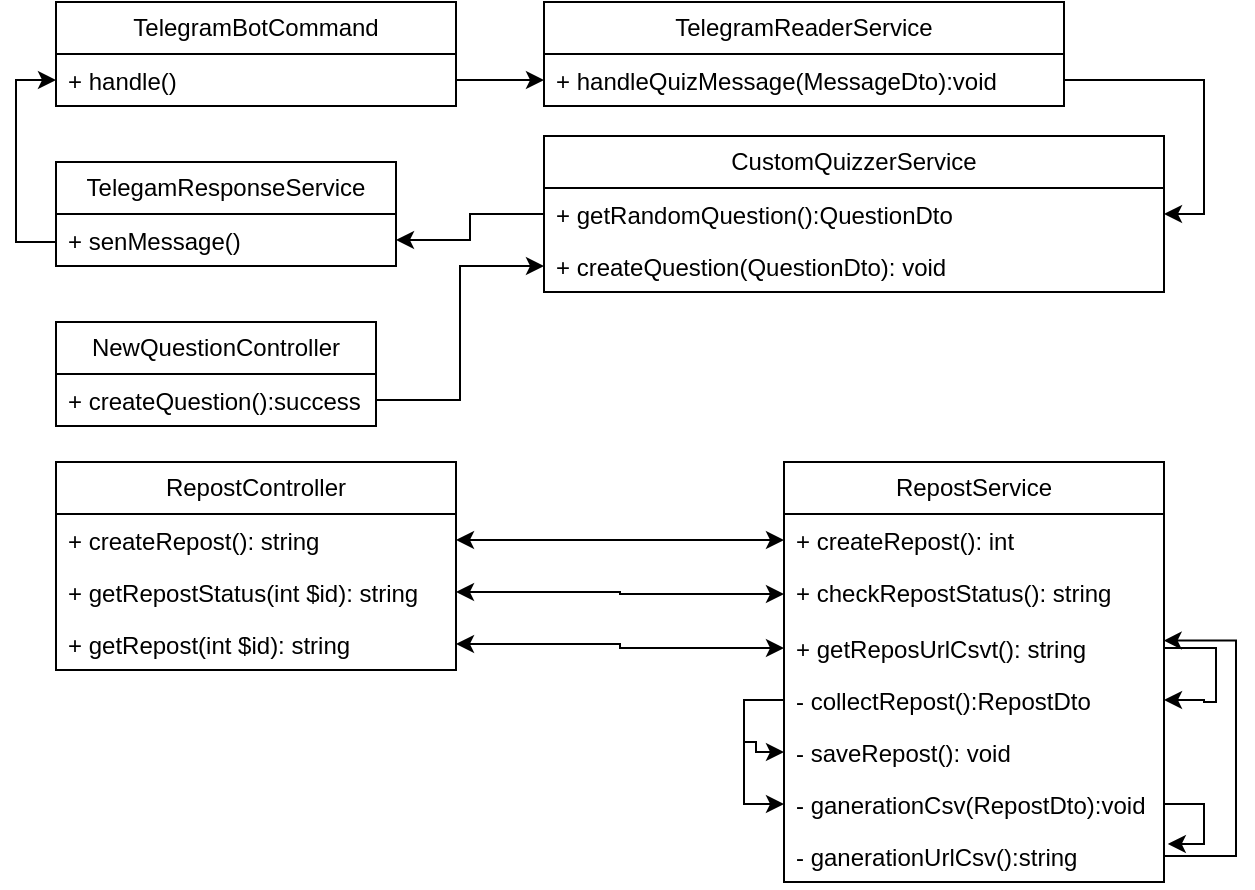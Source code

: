 <mxfile version="21.2.3" type="device">
  <diagram name="Страница 1" id="Is55MMqv-kkfbts_KbPT">
    <mxGraphModel dx="1077" dy="532" grid="1" gridSize="10" guides="1" tooltips="1" connect="1" arrows="1" fold="1" page="1" pageScale="1" pageWidth="827" pageHeight="1169" math="0" shadow="0">
      <root>
        <mxCell id="0" />
        <mxCell id="1" parent="0" />
        <mxCell id="LA1AgxfcISP6RvlQVwDW-1" value="NewQuestionController" style="swimlane;fontStyle=0;childLayout=stackLayout;horizontal=1;startSize=26;fillColor=none;horizontalStack=0;resizeParent=1;resizeParentMax=0;resizeLast=0;collapsible=1;marginBottom=0;whiteSpace=wrap;html=1;" vertex="1" parent="1">
          <mxGeometry x="40" y="180" width="160" height="52" as="geometry" />
        </mxCell>
        <mxCell id="LA1AgxfcISP6RvlQVwDW-2" value="+ createQuestion():success" style="text;strokeColor=none;fillColor=none;align=left;verticalAlign=top;spacingLeft=4;spacingRight=4;overflow=hidden;rotatable=0;points=[[0,0.5],[1,0.5]];portConstraint=eastwest;whiteSpace=wrap;html=1;" vertex="1" parent="LA1AgxfcISP6RvlQVwDW-1">
          <mxGeometry y="26" width="160" height="26" as="geometry" />
        </mxCell>
        <mxCell id="LA1AgxfcISP6RvlQVwDW-5" value="RepostController" style="swimlane;fontStyle=0;childLayout=stackLayout;horizontal=1;startSize=26;fillColor=none;horizontalStack=0;resizeParent=1;resizeParentMax=0;resizeLast=0;collapsible=1;marginBottom=0;whiteSpace=wrap;html=1;" vertex="1" parent="1">
          <mxGeometry x="40" y="250" width="200" height="104" as="geometry" />
        </mxCell>
        <mxCell id="LA1AgxfcISP6RvlQVwDW-6" value="+ createRepost(): string" style="text;strokeColor=none;fillColor=none;align=left;verticalAlign=top;spacingLeft=4;spacingRight=4;overflow=hidden;rotatable=0;points=[[0,0.5],[1,0.5]];portConstraint=eastwest;whiteSpace=wrap;html=1;" vertex="1" parent="LA1AgxfcISP6RvlQVwDW-5">
          <mxGeometry y="26" width="200" height="26" as="geometry" />
        </mxCell>
        <mxCell id="LA1AgxfcISP6RvlQVwDW-7" value="+ getRepostStatus(int $id): string" style="text;strokeColor=none;fillColor=none;align=left;verticalAlign=top;spacingLeft=4;spacingRight=4;overflow=hidden;rotatable=0;points=[[0,0.5],[1,0.5]];portConstraint=eastwest;whiteSpace=wrap;html=1;" vertex="1" parent="LA1AgxfcISP6RvlQVwDW-5">
          <mxGeometry y="52" width="200" height="26" as="geometry" />
        </mxCell>
        <mxCell id="LA1AgxfcISP6RvlQVwDW-8" value="+ getRepost(int $id): string" style="text;strokeColor=none;fillColor=none;align=left;verticalAlign=top;spacingLeft=4;spacingRight=4;overflow=hidden;rotatable=0;points=[[0,0.5],[1,0.5]];portConstraint=eastwest;whiteSpace=wrap;html=1;" vertex="1" parent="LA1AgxfcISP6RvlQVwDW-5">
          <mxGeometry y="78" width="200" height="26" as="geometry" />
        </mxCell>
        <mxCell id="LA1AgxfcISP6RvlQVwDW-9" value="TelegramBotCommand" style="swimlane;fontStyle=0;childLayout=stackLayout;horizontal=1;startSize=26;fillColor=none;horizontalStack=0;resizeParent=1;resizeParentMax=0;resizeLast=0;collapsible=1;marginBottom=0;whiteSpace=wrap;html=1;" vertex="1" parent="1">
          <mxGeometry x="40" y="20" width="200" height="52" as="geometry" />
        </mxCell>
        <mxCell id="LA1AgxfcISP6RvlQVwDW-10" value="+ handle()" style="text;strokeColor=none;fillColor=none;align=left;verticalAlign=top;spacingLeft=4;spacingRight=4;overflow=hidden;rotatable=0;points=[[0,0.5],[1,0.5]];portConstraint=eastwest;whiteSpace=wrap;html=1;" vertex="1" parent="LA1AgxfcISP6RvlQVwDW-9">
          <mxGeometry y="26" width="200" height="26" as="geometry" />
        </mxCell>
        <mxCell id="LA1AgxfcISP6RvlQVwDW-13" value="TelegramReaderService" style="swimlane;fontStyle=0;childLayout=stackLayout;horizontal=1;startSize=26;fillColor=none;horizontalStack=0;resizeParent=1;resizeParentMax=0;resizeLast=0;collapsible=1;marginBottom=0;whiteSpace=wrap;html=1;" vertex="1" parent="1">
          <mxGeometry x="284" y="20" width="260" height="52" as="geometry" />
        </mxCell>
        <mxCell id="LA1AgxfcISP6RvlQVwDW-14" value="+ handleQuizMessage(MessageDto):void" style="text;strokeColor=none;fillColor=none;align=left;verticalAlign=top;spacingLeft=4;spacingRight=4;overflow=hidden;rotatable=0;points=[[0,0.5],[1,0.5]];portConstraint=eastwest;whiteSpace=wrap;html=1;" vertex="1" parent="LA1AgxfcISP6RvlQVwDW-13">
          <mxGeometry y="26" width="260" height="26" as="geometry" />
        </mxCell>
        <mxCell id="LA1AgxfcISP6RvlQVwDW-57" style="edgeStyle=orthogonalEdgeStyle;rounded=0;orthogonalLoop=1;jettySize=auto;html=1;entryX=0;entryY=0.5;entryDx=0;entryDy=0;" edge="1" parent="1" source="LA1AgxfcISP6RvlQVwDW-19" target="LA1AgxfcISP6RvlQVwDW-10">
          <mxGeometry relative="1" as="geometry">
            <Array as="points">
              <mxPoint x="20" y="140" />
              <mxPoint x="20" y="59" />
            </Array>
          </mxGeometry>
        </mxCell>
        <mxCell id="LA1AgxfcISP6RvlQVwDW-19" value="TelegamResponseService" style="swimlane;fontStyle=0;childLayout=stackLayout;horizontal=1;startSize=26;fillColor=none;horizontalStack=0;resizeParent=1;resizeParentMax=0;resizeLast=0;collapsible=1;marginBottom=0;whiteSpace=wrap;html=1;" vertex="1" parent="1">
          <mxGeometry x="40" y="100" width="170" height="52" as="geometry" />
        </mxCell>
        <mxCell id="LA1AgxfcISP6RvlQVwDW-20" value="+ senMessage()" style="text;strokeColor=none;fillColor=none;align=left;verticalAlign=top;spacingLeft=4;spacingRight=4;overflow=hidden;rotatable=0;points=[[0,0.5],[1,0.5]];portConstraint=eastwest;whiteSpace=wrap;html=1;" vertex="1" parent="LA1AgxfcISP6RvlQVwDW-19">
          <mxGeometry y="26" width="170" height="26" as="geometry" />
        </mxCell>
        <mxCell id="LA1AgxfcISP6RvlQVwDW-25" value="CustomQuizzerService" style="swimlane;fontStyle=0;childLayout=stackLayout;horizontal=1;startSize=26;fillColor=none;horizontalStack=0;resizeParent=1;resizeParentMax=0;resizeLast=0;collapsible=1;marginBottom=0;whiteSpace=wrap;html=1;" vertex="1" parent="1">
          <mxGeometry x="284" y="87" width="310" height="78" as="geometry" />
        </mxCell>
        <mxCell id="LA1AgxfcISP6RvlQVwDW-27" value="+ getRandomQuestion():QuestionDto" style="text;strokeColor=none;fillColor=none;align=left;verticalAlign=top;spacingLeft=4;spacingRight=4;overflow=hidden;rotatable=0;points=[[0,0.5],[1,0.5]];portConstraint=eastwest;whiteSpace=wrap;html=1;" vertex="1" parent="LA1AgxfcISP6RvlQVwDW-25">
          <mxGeometry y="26" width="310" height="26" as="geometry" />
        </mxCell>
        <mxCell id="LA1AgxfcISP6RvlQVwDW-26" value="+ createQuestion(QuestionDto): void" style="text;strokeColor=none;fillColor=none;align=left;verticalAlign=top;spacingLeft=4;spacingRight=4;overflow=hidden;rotatable=0;points=[[0,0.5],[1,0.5]];portConstraint=eastwest;whiteSpace=wrap;html=1;" vertex="1" parent="LA1AgxfcISP6RvlQVwDW-25">
          <mxGeometry y="52" width="310" height="26" as="geometry" />
        </mxCell>
        <mxCell id="LA1AgxfcISP6RvlQVwDW-33" value="RepostService" style="swimlane;fontStyle=0;childLayout=stackLayout;horizontal=1;startSize=26;fillColor=none;horizontalStack=0;resizeParent=1;resizeParentMax=0;resizeLast=0;collapsible=1;marginBottom=0;whiteSpace=wrap;html=1;" vertex="1" parent="1">
          <mxGeometry x="404" y="250" width="190" height="210" as="geometry" />
        </mxCell>
        <mxCell id="LA1AgxfcISP6RvlQVwDW-34" value="+ createRepost(): int" style="text;strokeColor=none;fillColor=none;align=left;verticalAlign=top;spacingLeft=4;spacingRight=4;overflow=hidden;rotatable=0;points=[[0,0.5],[1,0.5]];portConstraint=eastwest;whiteSpace=wrap;html=1;" vertex="1" parent="LA1AgxfcISP6RvlQVwDW-33">
          <mxGeometry y="26" width="190" height="26" as="geometry" />
        </mxCell>
        <mxCell id="LA1AgxfcISP6RvlQVwDW-35" value="+ checkRepostStatus(): string" style="text;strokeColor=none;fillColor=none;align=left;verticalAlign=top;spacingLeft=4;spacingRight=4;overflow=hidden;rotatable=0;points=[[0,0.5],[1,0.5]];portConstraint=eastwest;whiteSpace=wrap;html=1;" vertex="1" parent="LA1AgxfcISP6RvlQVwDW-33">
          <mxGeometry y="52" width="190" height="28" as="geometry" />
        </mxCell>
        <mxCell id="LA1AgxfcISP6RvlQVwDW-64" style="edgeStyle=orthogonalEdgeStyle;rounded=0;orthogonalLoop=1;jettySize=auto;html=1;" edge="1" parent="LA1AgxfcISP6RvlQVwDW-33" source="LA1AgxfcISP6RvlQVwDW-36" target="LA1AgxfcISP6RvlQVwDW-38">
          <mxGeometry relative="1" as="geometry">
            <Array as="points">
              <mxPoint x="216" y="93" />
              <mxPoint x="216" y="120" />
              <mxPoint x="210" y="120" />
              <mxPoint x="210" y="119" />
            </Array>
          </mxGeometry>
        </mxCell>
        <mxCell id="LA1AgxfcISP6RvlQVwDW-36" value="+ getReposUrlCsvt(): string" style="text;strokeColor=none;fillColor=none;align=left;verticalAlign=top;spacingLeft=4;spacingRight=4;overflow=hidden;rotatable=0;points=[[0,0.5],[1,0.5]];portConstraint=eastwest;whiteSpace=wrap;html=1;" vertex="1" parent="LA1AgxfcISP6RvlQVwDW-33">
          <mxGeometry y="80" width="190" height="26" as="geometry" />
        </mxCell>
        <mxCell id="LA1AgxfcISP6RvlQVwDW-65" style="edgeStyle=orthogonalEdgeStyle;rounded=0;orthogonalLoop=1;jettySize=auto;html=1;" edge="1" parent="LA1AgxfcISP6RvlQVwDW-33" source="LA1AgxfcISP6RvlQVwDW-38" target="LA1AgxfcISP6RvlQVwDW-39">
          <mxGeometry relative="1" as="geometry">
            <Array as="points">
              <mxPoint x="-20" y="119" />
              <mxPoint x="-20" y="140" />
              <mxPoint x="-14" y="140" />
              <mxPoint x="-14" y="145" />
            </Array>
          </mxGeometry>
        </mxCell>
        <mxCell id="LA1AgxfcISP6RvlQVwDW-66" style="edgeStyle=orthogonalEdgeStyle;rounded=0;orthogonalLoop=1;jettySize=auto;html=1;entryX=0;entryY=0.5;entryDx=0;entryDy=0;" edge="1" parent="LA1AgxfcISP6RvlQVwDW-33" source="LA1AgxfcISP6RvlQVwDW-38" target="LA1AgxfcISP6RvlQVwDW-41">
          <mxGeometry relative="1" as="geometry" />
        </mxCell>
        <mxCell id="LA1AgxfcISP6RvlQVwDW-38" value="- collectRepost():RepostDto" style="text;strokeColor=none;fillColor=none;align=left;verticalAlign=top;spacingLeft=4;spacingRight=4;overflow=hidden;rotatable=0;points=[[0,0.5],[1,0.5]];portConstraint=eastwest;whiteSpace=wrap;html=1;" vertex="1" parent="LA1AgxfcISP6RvlQVwDW-33">
          <mxGeometry y="106" width="190" height="26" as="geometry" />
        </mxCell>
        <mxCell id="LA1AgxfcISP6RvlQVwDW-39" value="- saveRepost(): void" style="text;strokeColor=none;fillColor=none;align=left;verticalAlign=top;spacingLeft=4;spacingRight=4;overflow=hidden;rotatable=0;points=[[0,0.5],[1,0.5]];portConstraint=eastwest;whiteSpace=wrap;html=1;" vertex="1" parent="LA1AgxfcISP6RvlQVwDW-33">
          <mxGeometry y="132" width="190" height="26" as="geometry" />
        </mxCell>
        <mxCell id="LA1AgxfcISP6RvlQVwDW-68" style="edgeStyle=orthogonalEdgeStyle;rounded=0;orthogonalLoop=1;jettySize=auto;html=1;entryX=1.01;entryY=0.268;entryDx=0;entryDy=0;entryPerimeter=0;" edge="1" parent="LA1AgxfcISP6RvlQVwDW-33" source="LA1AgxfcISP6RvlQVwDW-41" target="LA1AgxfcISP6RvlQVwDW-40">
          <mxGeometry relative="1" as="geometry">
            <Array as="points">
              <mxPoint x="210" y="171" />
              <mxPoint x="210" y="191" />
            </Array>
          </mxGeometry>
        </mxCell>
        <mxCell id="LA1AgxfcISP6RvlQVwDW-41" value="- ganerationCsv(RepostDto):void" style="text;strokeColor=none;fillColor=none;align=left;verticalAlign=top;spacingLeft=4;spacingRight=4;overflow=hidden;rotatable=0;points=[[0,0.5],[1,0.5]];portConstraint=eastwest;whiteSpace=wrap;html=1;" vertex="1" parent="LA1AgxfcISP6RvlQVwDW-33">
          <mxGeometry y="158" width="190" height="26" as="geometry" />
        </mxCell>
        <mxCell id="LA1AgxfcISP6RvlQVwDW-71" style="edgeStyle=orthogonalEdgeStyle;rounded=0;orthogonalLoop=1;jettySize=auto;html=1;entryX=0.999;entryY=0.357;entryDx=0;entryDy=0;entryPerimeter=0;" edge="1" parent="LA1AgxfcISP6RvlQVwDW-33" source="LA1AgxfcISP6RvlQVwDW-40" target="LA1AgxfcISP6RvlQVwDW-36">
          <mxGeometry relative="1" as="geometry">
            <Array as="points">
              <mxPoint x="226" y="197" />
              <mxPoint x="226" y="89" />
            </Array>
          </mxGeometry>
        </mxCell>
        <mxCell id="LA1AgxfcISP6RvlQVwDW-40" value="- ganerationUrlCsv():string" style="text;strokeColor=none;fillColor=none;align=left;verticalAlign=top;spacingLeft=4;spacingRight=4;overflow=hidden;rotatable=0;points=[[0,0.5],[1,0.5]];portConstraint=eastwest;whiteSpace=wrap;html=1;" vertex="1" parent="LA1AgxfcISP6RvlQVwDW-33">
          <mxGeometry y="184" width="190" height="26" as="geometry" />
        </mxCell>
        <mxCell id="LA1AgxfcISP6RvlQVwDW-43" style="edgeStyle=orthogonalEdgeStyle;rounded=0;orthogonalLoop=1;jettySize=auto;html=1;entryX=0;entryY=0.5;entryDx=0;entryDy=0;jumpStyle=arc;" edge="1" parent="1" source="LA1AgxfcISP6RvlQVwDW-2" target="LA1AgxfcISP6RvlQVwDW-26">
          <mxGeometry relative="1" as="geometry" />
        </mxCell>
        <mxCell id="LA1AgxfcISP6RvlQVwDW-45" style="edgeStyle=orthogonalEdgeStyle;rounded=0;orthogonalLoop=1;jettySize=auto;html=1;entryX=0;entryY=0.5;entryDx=0;entryDy=0;" edge="1" parent="1" source="LA1AgxfcISP6RvlQVwDW-10" target="LA1AgxfcISP6RvlQVwDW-14">
          <mxGeometry relative="1" as="geometry" />
        </mxCell>
        <mxCell id="LA1AgxfcISP6RvlQVwDW-58" style="edgeStyle=orthogonalEdgeStyle;rounded=0;orthogonalLoop=1;jettySize=auto;html=1;entryX=1;entryY=0.5;entryDx=0;entryDy=0;" edge="1" parent="1" source="LA1AgxfcISP6RvlQVwDW-14" target="LA1AgxfcISP6RvlQVwDW-27">
          <mxGeometry relative="1" as="geometry" />
        </mxCell>
        <mxCell id="LA1AgxfcISP6RvlQVwDW-59" style="edgeStyle=orthogonalEdgeStyle;rounded=0;orthogonalLoop=1;jettySize=auto;html=1;entryX=1;entryY=0.5;entryDx=0;entryDy=0;" edge="1" parent="1" source="LA1AgxfcISP6RvlQVwDW-27" target="LA1AgxfcISP6RvlQVwDW-20">
          <mxGeometry relative="1" as="geometry" />
        </mxCell>
        <mxCell id="LA1AgxfcISP6RvlQVwDW-60" style="edgeStyle=orthogonalEdgeStyle;rounded=0;orthogonalLoop=1;jettySize=auto;html=1;entryX=0;entryY=0.5;entryDx=0;entryDy=0;jumpStyle=arc;startArrow=classic;startFill=1;" edge="1" parent="1" source="LA1AgxfcISP6RvlQVwDW-6" target="LA1AgxfcISP6RvlQVwDW-34">
          <mxGeometry relative="1" as="geometry" />
        </mxCell>
        <mxCell id="LA1AgxfcISP6RvlQVwDW-62" style="edgeStyle=orthogonalEdgeStyle;rounded=0;orthogonalLoop=1;jettySize=auto;html=1;startArrow=classic;startFill=1;" edge="1" parent="1" source="LA1AgxfcISP6RvlQVwDW-8" target="LA1AgxfcISP6RvlQVwDW-36">
          <mxGeometry relative="1" as="geometry">
            <mxPoint x="400" y="341" as="targetPoint" />
          </mxGeometry>
        </mxCell>
        <mxCell id="LA1AgxfcISP6RvlQVwDW-63" style="edgeStyle=orthogonalEdgeStyle;rounded=0;orthogonalLoop=1;jettySize=auto;html=1;startArrow=classic;startFill=1;" edge="1" parent="1" source="LA1AgxfcISP6RvlQVwDW-7" target="LA1AgxfcISP6RvlQVwDW-35">
          <mxGeometry relative="1" as="geometry" />
        </mxCell>
      </root>
    </mxGraphModel>
  </diagram>
</mxfile>
